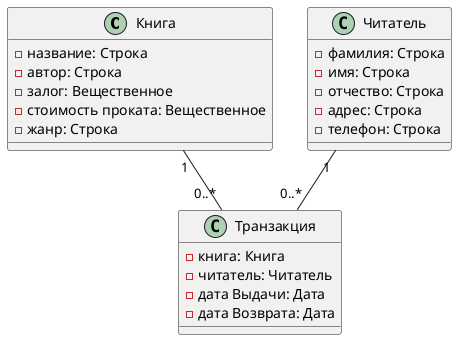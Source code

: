 @startuml классы начало
class Книга {
  - название: Строка
  - автор: Строка
  - залог: Вещественное
  - стоимость проката: Вещественное
  - жанр: Строка
}

class Читатель {
  - фамилия: Строка
  - имя: Строка
  - отчество: Строка
  - адрес: Строка
  - телефон: Строка
}

class Транзакция {
  - книга: Книга
  - читатель: Читатель
  - дата Выдачи: Дата
  - дата Возврата: Дата
}

Книга "1" -- "0..*" Транзакция
Читатель "1" -- "0..*" Транзакция
@enduml
